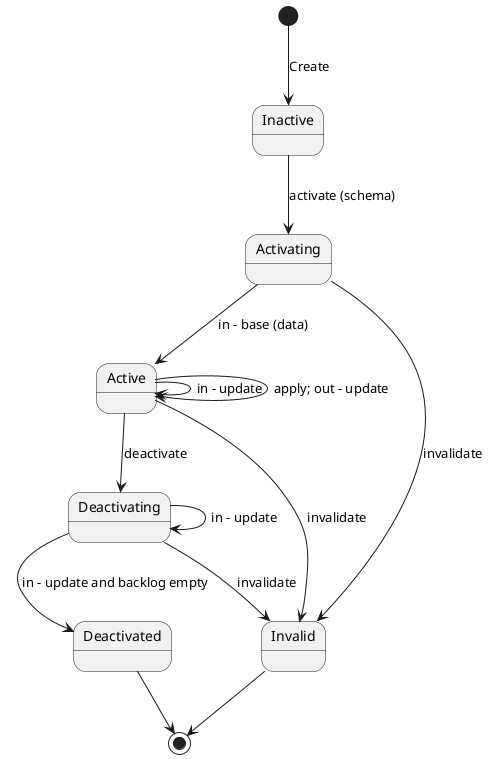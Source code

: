 @startuml

[*] --> Inactive: Create
Inactive --> Activating: activate (schema)
Activating --> Active: in - base (data)
Activating --> Invalid: invalidate
Active --> Active: in - update
Active --> Active: apply; out - update
Active --> Deactivating: deactivate
Active --> Invalid: invalidate
Deactivating --> Deactivating: in - update
Deactivating --> Deactivated: in - update and backlog empty
Deactivating --> Invalid: invalidate

Deactivated --> [*]
Invalid --> [*]

@enduml